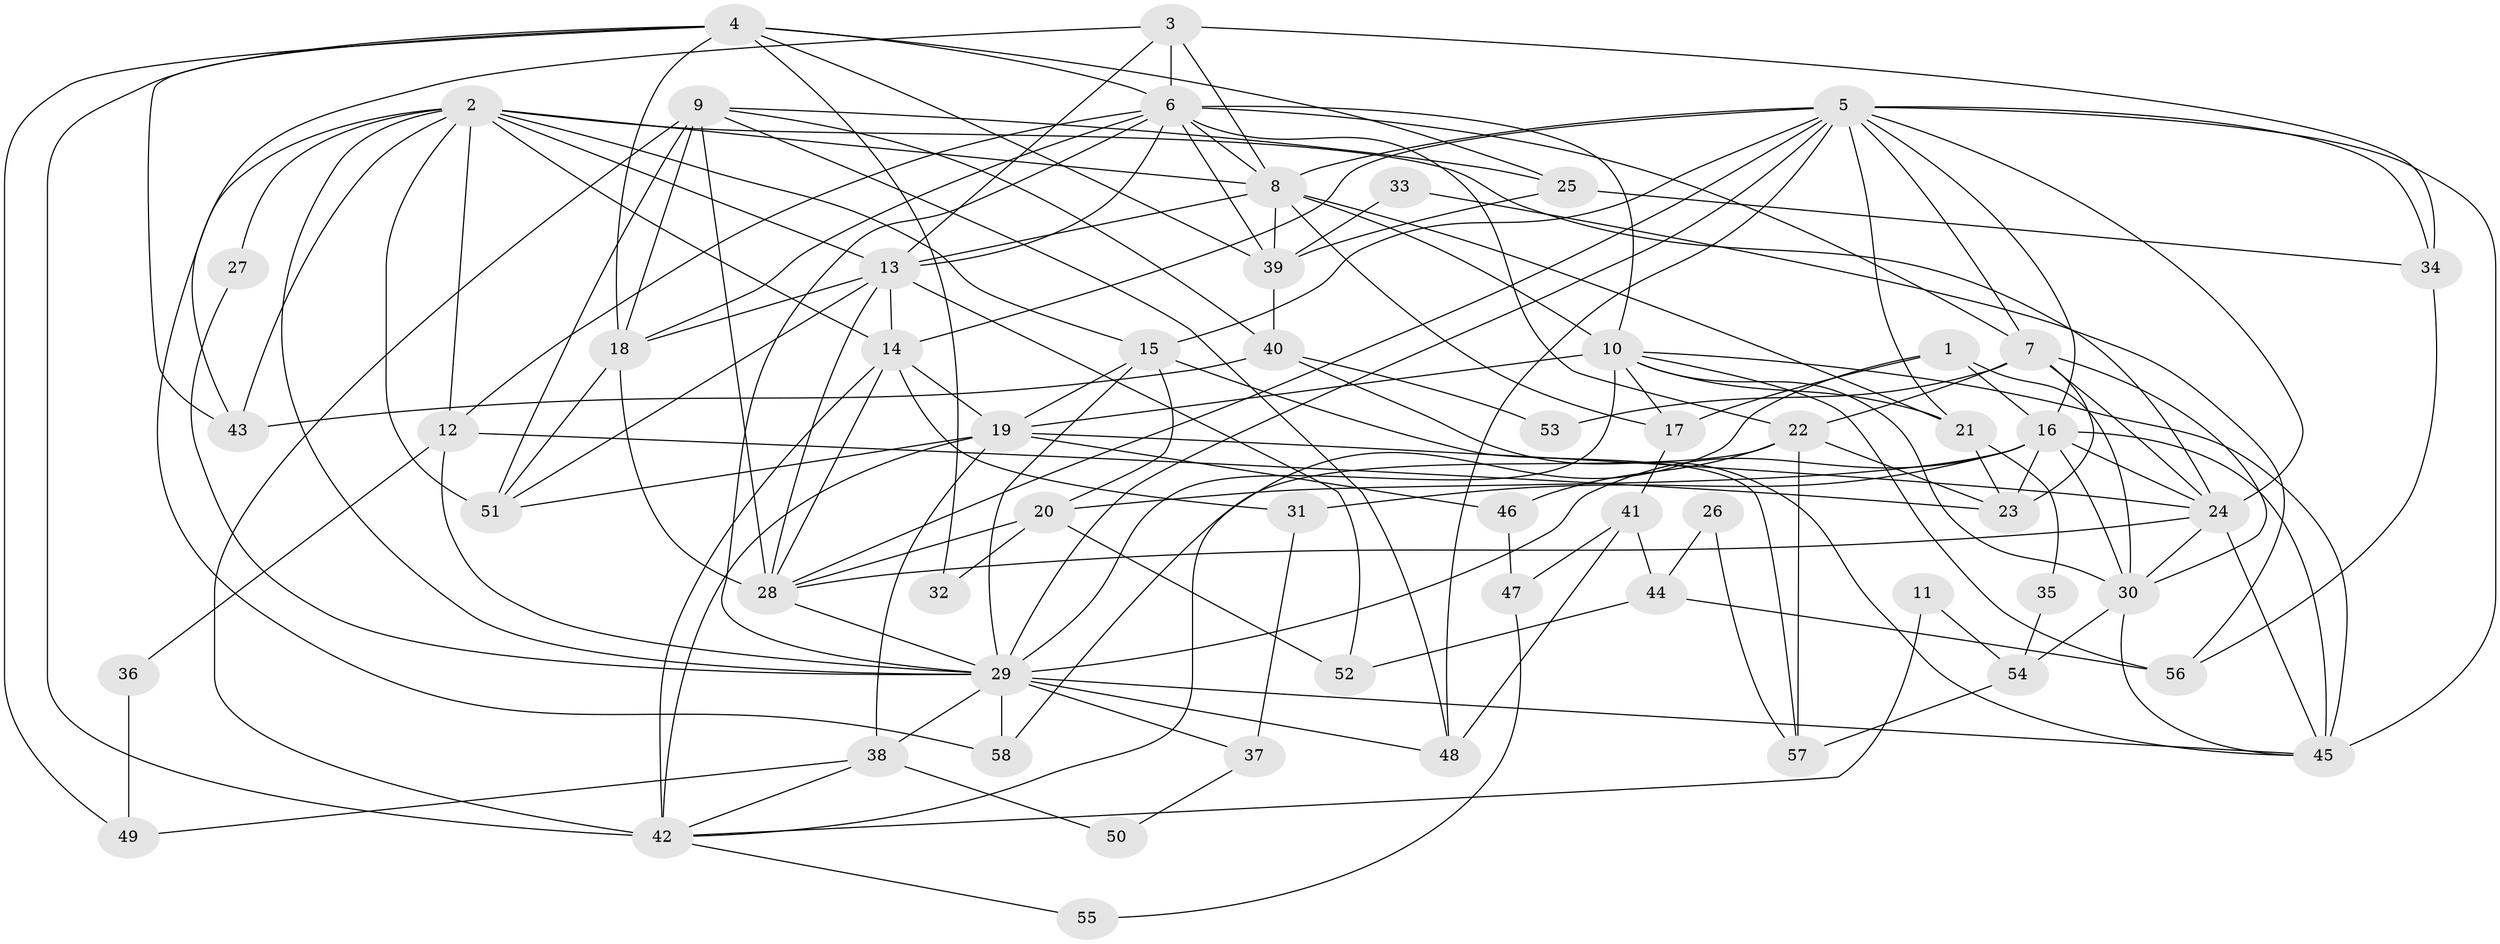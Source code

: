 // original degree distribution, {3: 0.2413793103448276, 2: 0.1206896551724138, 5: 0.19827586206896552, 6: 0.0603448275862069, 4: 0.3275862068965517, 7: 0.04310344827586207, 8: 0.008620689655172414}
// Generated by graph-tools (version 1.1) at 2025/36/03/09/25 02:36:17]
// undirected, 58 vertices, 154 edges
graph export_dot {
graph [start="1"]
  node [color=gray90,style=filled];
  1;
  2;
  3;
  4;
  5;
  6;
  7;
  8;
  9;
  10;
  11;
  12;
  13;
  14;
  15;
  16;
  17;
  18;
  19;
  20;
  21;
  22;
  23;
  24;
  25;
  26;
  27;
  28;
  29;
  30;
  31;
  32;
  33;
  34;
  35;
  36;
  37;
  38;
  39;
  40;
  41;
  42;
  43;
  44;
  45;
  46;
  47;
  48;
  49;
  50;
  51;
  52;
  53;
  54;
  55;
  56;
  57;
  58;
  1 -- 16 [weight=1.0];
  1 -- 17 [weight=1.0];
  1 -- 30 [weight=1.0];
  1 -- 42 [weight=1.0];
  2 -- 8 [weight=2.0];
  2 -- 12 [weight=1.0];
  2 -- 13 [weight=2.0];
  2 -- 14 [weight=1.0];
  2 -- 15 [weight=2.0];
  2 -- 24 [weight=1.0];
  2 -- 27 [weight=1.0];
  2 -- 29 [weight=3.0];
  2 -- 43 [weight=1.0];
  2 -- 51 [weight=1.0];
  2 -- 58 [weight=1.0];
  3 -- 6 [weight=1.0];
  3 -- 8 [weight=2.0];
  3 -- 13 [weight=2.0];
  3 -- 34 [weight=1.0];
  3 -- 43 [weight=1.0];
  4 -- 6 [weight=1.0];
  4 -- 18 [weight=1.0];
  4 -- 25 [weight=1.0];
  4 -- 32 [weight=1.0];
  4 -- 39 [weight=1.0];
  4 -- 42 [weight=1.0];
  4 -- 43 [weight=1.0];
  4 -- 49 [weight=1.0];
  5 -- 7 [weight=1.0];
  5 -- 8 [weight=2.0];
  5 -- 14 [weight=1.0];
  5 -- 15 [weight=1.0];
  5 -- 16 [weight=1.0];
  5 -- 21 [weight=1.0];
  5 -- 24 [weight=1.0];
  5 -- 28 [weight=1.0];
  5 -- 29 [weight=1.0];
  5 -- 34 [weight=1.0];
  5 -- 45 [weight=1.0];
  5 -- 48 [weight=2.0];
  6 -- 7 [weight=1.0];
  6 -- 8 [weight=1.0];
  6 -- 10 [weight=1.0];
  6 -- 12 [weight=1.0];
  6 -- 13 [weight=1.0];
  6 -- 18 [weight=1.0];
  6 -- 22 [weight=1.0];
  6 -- 29 [weight=1.0];
  6 -- 39 [weight=1.0];
  7 -- 22 [weight=1.0];
  7 -- 23 [weight=1.0];
  7 -- 24 [weight=1.0];
  7 -- 30 [weight=1.0];
  7 -- 53 [weight=1.0];
  8 -- 10 [weight=2.0];
  8 -- 13 [weight=1.0];
  8 -- 17 [weight=1.0];
  8 -- 21 [weight=1.0];
  8 -- 39 [weight=1.0];
  9 -- 18 [weight=1.0];
  9 -- 25 [weight=1.0];
  9 -- 28 [weight=1.0];
  9 -- 40 [weight=1.0];
  9 -- 42 [weight=1.0];
  9 -- 48 [weight=1.0];
  9 -- 51 [weight=1.0];
  10 -- 17 [weight=1.0];
  10 -- 19 [weight=2.0];
  10 -- 21 [weight=1.0];
  10 -- 29 [weight=2.0];
  10 -- 30 [weight=1.0];
  10 -- 45 [weight=2.0];
  10 -- 56 [weight=1.0];
  11 -- 42 [weight=1.0];
  11 -- 54 [weight=1.0];
  12 -- 23 [weight=1.0];
  12 -- 29 [weight=1.0];
  12 -- 36 [weight=1.0];
  13 -- 14 [weight=2.0];
  13 -- 18 [weight=1.0];
  13 -- 28 [weight=1.0];
  13 -- 51 [weight=1.0];
  13 -- 52 [weight=1.0];
  14 -- 19 [weight=2.0];
  14 -- 28 [weight=1.0];
  14 -- 31 [weight=2.0];
  14 -- 42 [weight=1.0];
  15 -- 19 [weight=1.0];
  15 -- 20 [weight=1.0];
  15 -- 29 [weight=1.0];
  15 -- 57 [weight=1.0];
  16 -- 20 [weight=1.0];
  16 -- 23 [weight=1.0];
  16 -- 24 [weight=1.0];
  16 -- 29 [weight=2.0];
  16 -- 30 [weight=1.0];
  16 -- 31 [weight=1.0];
  16 -- 45 [weight=2.0];
  17 -- 41 [weight=1.0];
  18 -- 28 [weight=2.0];
  18 -- 51 [weight=1.0];
  19 -- 24 [weight=1.0];
  19 -- 38 [weight=1.0];
  19 -- 42 [weight=1.0];
  19 -- 46 [weight=1.0];
  19 -- 51 [weight=1.0];
  20 -- 28 [weight=1.0];
  20 -- 32 [weight=1.0];
  20 -- 52 [weight=1.0];
  21 -- 23 [weight=1.0];
  21 -- 35 [weight=1.0];
  22 -- 23 [weight=1.0];
  22 -- 46 [weight=1.0];
  22 -- 57 [weight=1.0];
  22 -- 58 [weight=1.0];
  24 -- 28 [weight=1.0];
  24 -- 30 [weight=1.0];
  24 -- 45 [weight=1.0];
  25 -- 34 [weight=1.0];
  25 -- 39 [weight=1.0];
  26 -- 44 [weight=1.0];
  26 -- 57 [weight=1.0];
  27 -- 29 [weight=1.0];
  28 -- 29 [weight=1.0];
  29 -- 37 [weight=1.0];
  29 -- 38 [weight=1.0];
  29 -- 45 [weight=1.0];
  29 -- 48 [weight=1.0];
  29 -- 58 [weight=1.0];
  30 -- 45 [weight=1.0];
  30 -- 54 [weight=1.0];
  31 -- 37 [weight=1.0];
  33 -- 39 [weight=1.0];
  33 -- 56 [weight=1.0];
  34 -- 56 [weight=1.0];
  35 -- 54 [weight=1.0];
  36 -- 49 [weight=1.0];
  37 -- 50 [weight=1.0];
  38 -- 42 [weight=1.0];
  38 -- 49 [weight=1.0];
  38 -- 50 [weight=1.0];
  39 -- 40 [weight=1.0];
  40 -- 43 [weight=1.0];
  40 -- 45 [weight=1.0];
  40 -- 53 [weight=1.0];
  41 -- 44 [weight=1.0];
  41 -- 47 [weight=1.0];
  41 -- 48 [weight=1.0];
  42 -- 55 [weight=1.0];
  44 -- 52 [weight=1.0];
  44 -- 56 [weight=1.0];
  46 -- 47 [weight=1.0];
  47 -- 55 [weight=1.0];
  54 -- 57 [weight=1.0];
}
